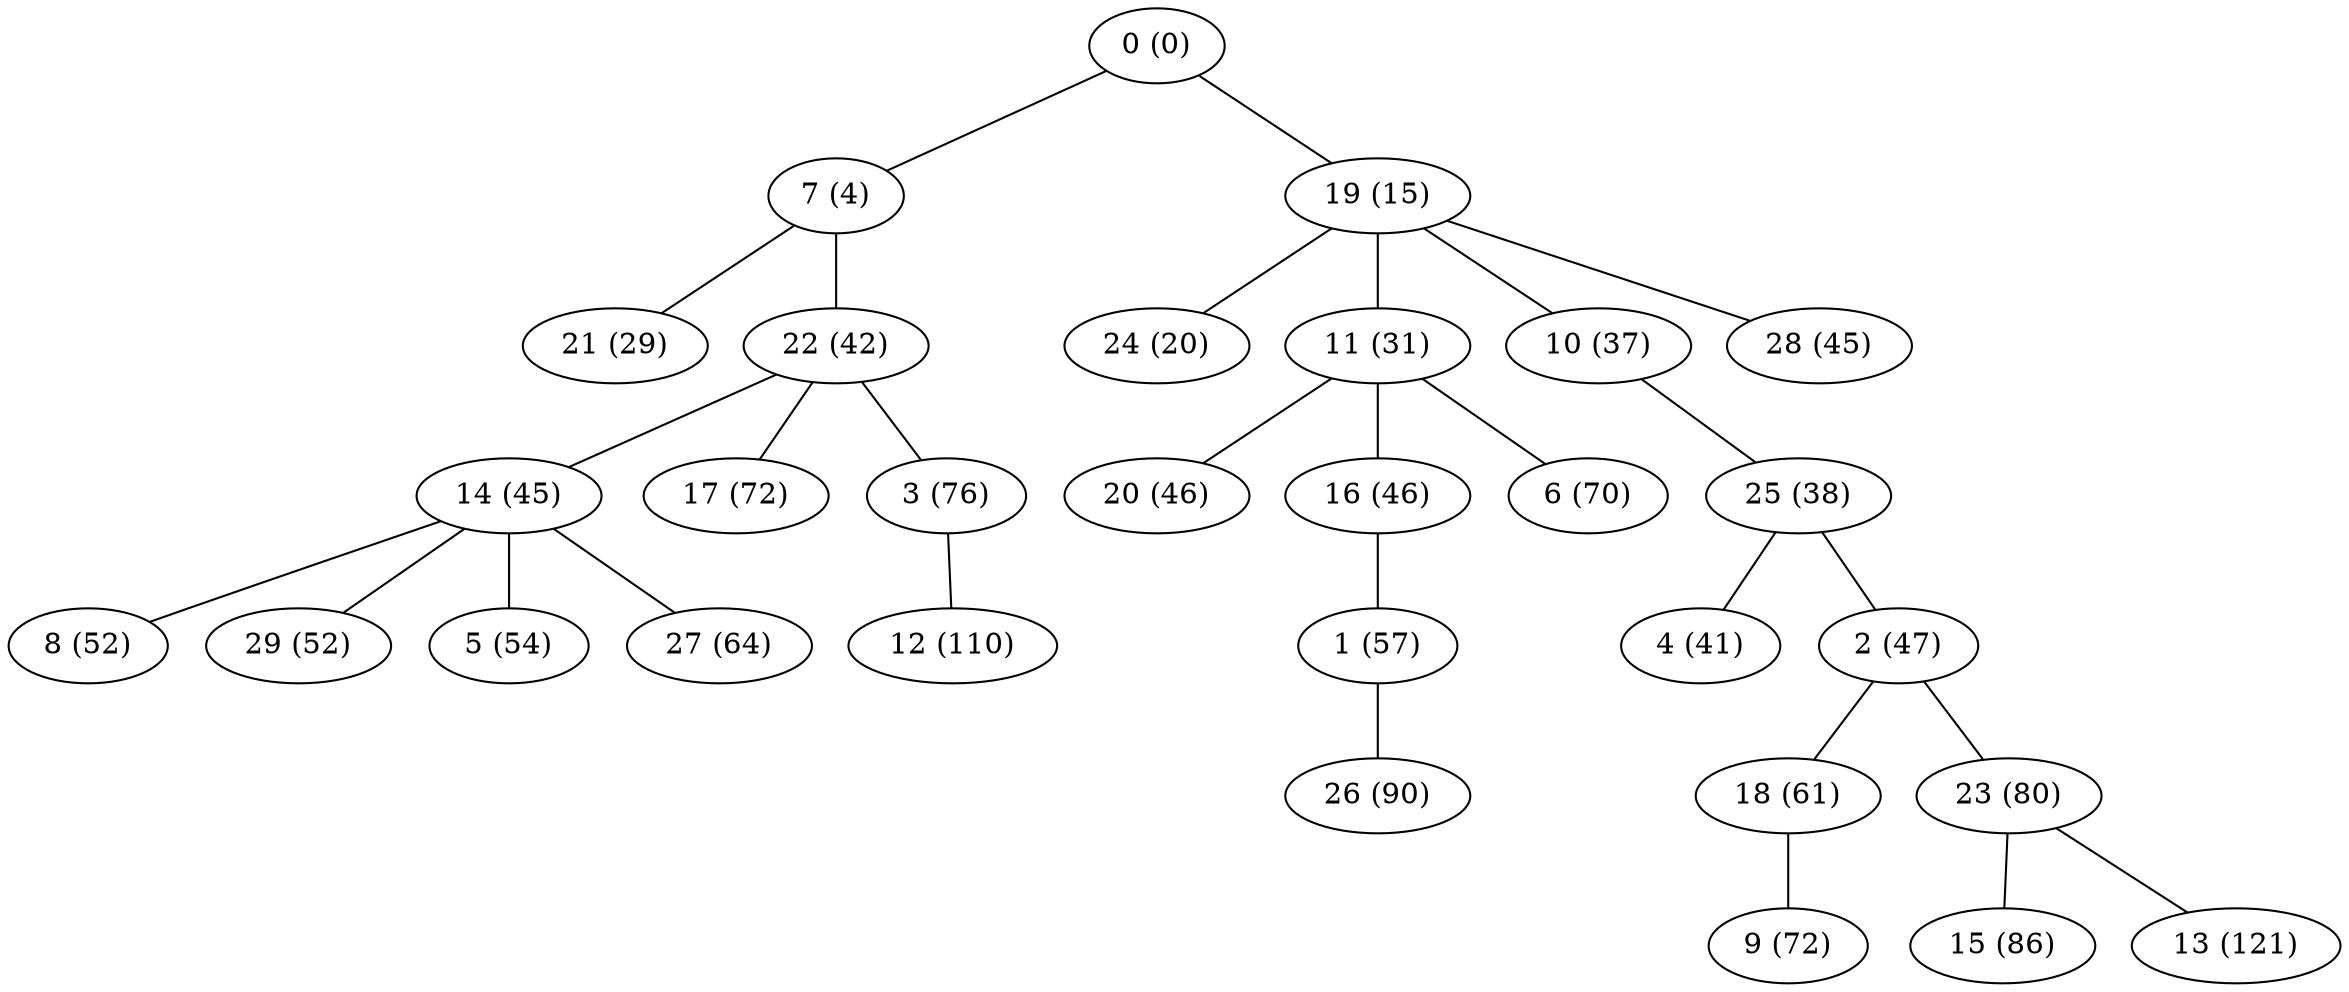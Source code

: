 graph grafoErdos_Renyi_30_53_Dijkstra  {
"0 (0)";
"7 (4)";
"19 (15)";
"24 (20)";
"21 (29)";
"11 (31)";
"10 (37)";
"25 (38)";
"4 (41)";
"22 (42)";
"28 (45)";
"14 (45)";
"20 (46)";
"16 (46)";
"2 (47)";
"8 (52)";
"29 (52)";
"5 (54)";
"1 (57)";
"18 (61)";
"27 (64)";
"6 (70)";
"17 (72)";
"9 (72)";
"3 (76)";
"23 (80)";
"15 (86)";
"26 (90)";
"12 (110)";
"13 (121)";
"0 (0)" -- "7 (4)";
"0 (0)" -- "19 (15)";
"19 (15)" -- "24 (20)";
"7 (4)" -- "21 (29)";
"19 (15)" -- "11 (31)";
"19 (15)" -- "10 (37)";
"10 (37)" -- "25 (38)";
"25 (38)" -- "4 (41)";
"7 (4)" -- "22 (42)";
"19 (15)" -- "28 (45)";
"22 (42)" -- "14 (45)";
"11 (31)" -- "20 (46)";
"11 (31)" -- "16 (46)";
"25 (38)" -- "2 (47)";
"14 (45)" -- "8 (52)";
"14 (45)" -- "29 (52)";
"14 (45)" -- "5 (54)";
"16 (46)" -- "1 (57)";
"2 (47)" -- "18 (61)";
"14 (45)" -- "27 (64)";
"11 (31)" -- "6 (70)";
"22 (42)" -- "17 (72)";
"18 (61)" -- "9 (72)";
"22 (42)" -- "3 (76)";
"2 (47)" -- "23 (80)";
"23 (80)" -- "15 (86)";
"1 (57)" -- "26 (90)";
"3 (76)" -- "12 (110)";
"23 (80)" -- "13 (121)";
}
